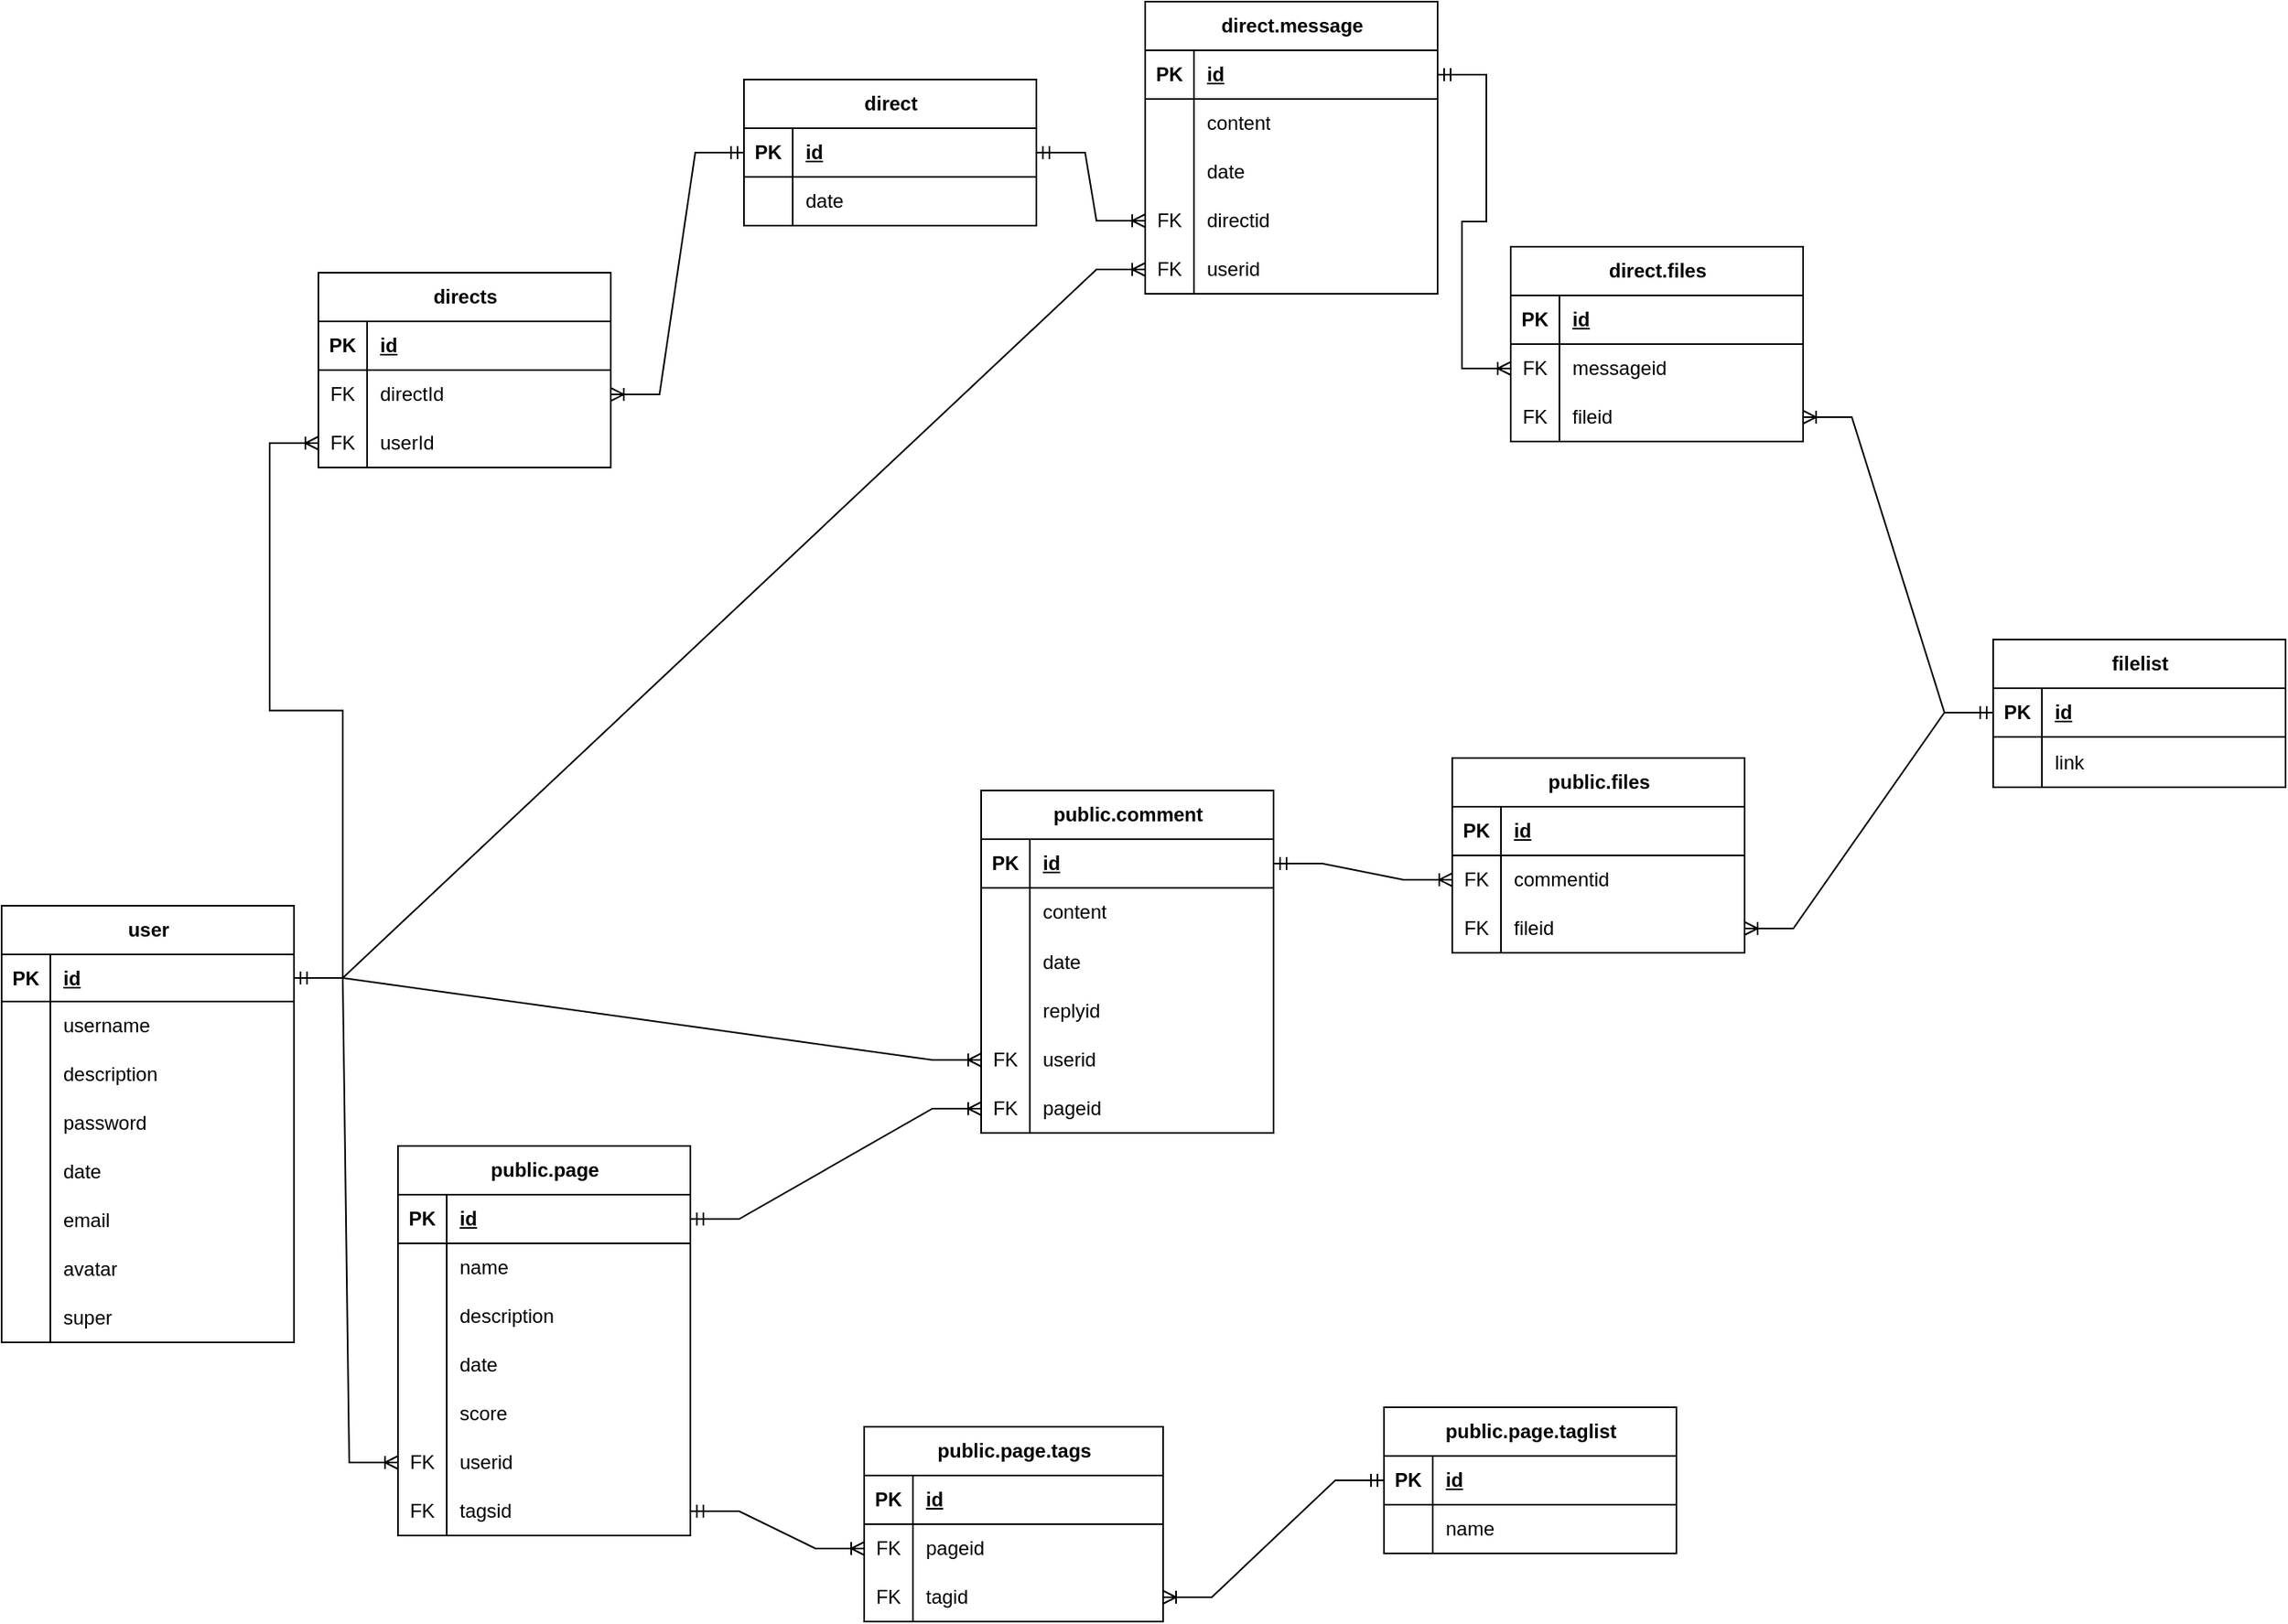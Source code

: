 <mxfile version="21.2.2" type="device">
  <diagram name="Сторінка-1" id="fsrWBs91N0PStNUnYYWR">
    <mxGraphModel dx="1866" dy="2342" grid="0" gridSize="10" guides="1" tooltips="1" connect="1" arrows="1" fold="1" page="0" pageScale="1" pageWidth="827" pageHeight="1169" math="0" shadow="0">
      <root>
        <mxCell id="0" />
        <mxCell id="1" parent="0" />
        <mxCell id="YGUa_QDrzkuIf4Y3er1x-1" value="user" style="shape=table;startSize=30;container=1;collapsible=1;childLayout=tableLayout;fixedRows=1;rowLines=0;fontStyle=1;align=center;resizeLast=1;html=1;" parent="1" vertex="1">
          <mxGeometry x="-15" y="-319" width="180" height="269" as="geometry" />
        </mxCell>
        <mxCell id="YGUa_QDrzkuIf4Y3er1x-2" value="" style="shape=tableRow;horizontal=0;startSize=0;swimlaneHead=0;swimlaneBody=0;fillColor=none;collapsible=0;dropTarget=0;points=[[0,0.5],[1,0.5]];portConstraint=eastwest;top=0;left=0;right=0;bottom=1;" parent="YGUa_QDrzkuIf4Y3er1x-1" vertex="1">
          <mxGeometry y="30" width="180" height="29" as="geometry" />
        </mxCell>
        <mxCell id="YGUa_QDrzkuIf4Y3er1x-3" value="PK" style="shape=partialRectangle;connectable=0;fillColor=none;top=0;left=0;bottom=0;right=0;fontStyle=1;overflow=hidden;whiteSpace=wrap;html=1;" parent="YGUa_QDrzkuIf4Y3er1x-2" vertex="1">
          <mxGeometry width="30" height="29" as="geometry">
            <mxRectangle width="30" height="29" as="alternateBounds" />
          </mxGeometry>
        </mxCell>
        <mxCell id="YGUa_QDrzkuIf4Y3er1x-4" value="id" style="shape=partialRectangle;connectable=0;fillColor=none;top=0;left=0;bottom=0;right=0;align=left;spacingLeft=6;fontStyle=5;overflow=hidden;whiteSpace=wrap;html=1;" parent="YGUa_QDrzkuIf4Y3er1x-2" vertex="1">
          <mxGeometry x="30" width="150" height="29" as="geometry">
            <mxRectangle width="150" height="29" as="alternateBounds" />
          </mxGeometry>
        </mxCell>
        <mxCell id="YGUa_QDrzkuIf4Y3er1x-5" value="" style="shape=tableRow;horizontal=0;startSize=0;swimlaneHead=0;swimlaneBody=0;fillColor=none;collapsible=0;dropTarget=0;points=[[0,0.5],[1,0.5]];portConstraint=eastwest;top=0;left=0;right=0;bottom=0;" parent="YGUa_QDrzkuIf4Y3er1x-1" vertex="1">
          <mxGeometry y="59" width="180" height="30" as="geometry" />
        </mxCell>
        <mxCell id="YGUa_QDrzkuIf4Y3er1x-6" value="" style="shape=partialRectangle;connectable=0;fillColor=none;top=0;left=0;bottom=0;right=0;editable=1;overflow=hidden;whiteSpace=wrap;html=1;" parent="YGUa_QDrzkuIf4Y3er1x-5" vertex="1">
          <mxGeometry width="30" height="30" as="geometry">
            <mxRectangle width="30" height="30" as="alternateBounds" />
          </mxGeometry>
        </mxCell>
        <mxCell id="YGUa_QDrzkuIf4Y3er1x-7" value="username" style="shape=partialRectangle;connectable=0;fillColor=none;top=0;left=0;bottom=0;right=0;align=left;spacingLeft=6;overflow=hidden;whiteSpace=wrap;html=1;" parent="YGUa_QDrzkuIf4Y3er1x-5" vertex="1">
          <mxGeometry x="30" width="150" height="30" as="geometry">
            <mxRectangle width="150" height="30" as="alternateBounds" />
          </mxGeometry>
        </mxCell>
        <mxCell id="YGUa_QDrzkuIf4Y3er1x-8" value="" style="shape=tableRow;horizontal=0;startSize=0;swimlaneHead=0;swimlaneBody=0;fillColor=none;collapsible=0;dropTarget=0;points=[[0,0.5],[1,0.5]];portConstraint=eastwest;top=0;left=0;right=0;bottom=0;" parent="YGUa_QDrzkuIf4Y3er1x-1" vertex="1">
          <mxGeometry y="89" width="180" height="30" as="geometry" />
        </mxCell>
        <mxCell id="YGUa_QDrzkuIf4Y3er1x-9" value="" style="shape=partialRectangle;connectable=0;fillColor=none;top=0;left=0;bottom=0;right=0;editable=1;overflow=hidden;whiteSpace=wrap;html=1;" parent="YGUa_QDrzkuIf4Y3er1x-8" vertex="1">
          <mxGeometry width="30" height="30" as="geometry">
            <mxRectangle width="30" height="30" as="alternateBounds" />
          </mxGeometry>
        </mxCell>
        <mxCell id="YGUa_QDrzkuIf4Y3er1x-10" value="description" style="shape=partialRectangle;connectable=0;fillColor=none;top=0;left=0;bottom=0;right=0;align=left;spacingLeft=6;overflow=hidden;whiteSpace=wrap;html=1;" parent="YGUa_QDrzkuIf4Y3er1x-8" vertex="1">
          <mxGeometry x="30" width="150" height="30" as="geometry">
            <mxRectangle width="150" height="30" as="alternateBounds" />
          </mxGeometry>
        </mxCell>
        <mxCell id="YGUa_QDrzkuIf4Y3er1x-15" value="" style="shape=tableRow;horizontal=0;startSize=0;swimlaneHead=0;swimlaneBody=0;fillColor=none;collapsible=0;dropTarget=0;points=[[0,0.5],[1,0.5]];portConstraint=eastwest;top=0;left=0;right=0;bottom=0;" parent="YGUa_QDrzkuIf4Y3er1x-1" vertex="1">
          <mxGeometry y="119" width="180" height="30" as="geometry" />
        </mxCell>
        <mxCell id="YGUa_QDrzkuIf4Y3er1x-16" value="" style="shape=partialRectangle;connectable=0;fillColor=none;top=0;left=0;bottom=0;right=0;editable=1;overflow=hidden;whiteSpace=wrap;html=1;" parent="YGUa_QDrzkuIf4Y3er1x-15" vertex="1">
          <mxGeometry width="30" height="30" as="geometry">
            <mxRectangle width="30" height="30" as="alternateBounds" />
          </mxGeometry>
        </mxCell>
        <mxCell id="YGUa_QDrzkuIf4Y3er1x-17" value="password" style="shape=partialRectangle;connectable=0;fillColor=none;top=0;left=0;bottom=0;right=0;align=left;spacingLeft=6;overflow=hidden;whiteSpace=wrap;html=1;" parent="YGUa_QDrzkuIf4Y3er1x-15" vertex="1">
          <mxGeometry x="30" width="150" height="30" as="geometry">
            <mxRectangle width="150" height="30" as="alternateBounds" />
          </mxGeometry>
        </mxCell>
        <mxCell id="YGUa_QDrzkuIf4Y3er1x-18" value="" style="shape=tableRow;horizontal=0;startSize=0;swimlaneHead=0;swimlaneBody=0;fillColor=none;collapsible=0;dropTarget=0;points=[[0,0.5],[1,0.5]];portConstraint=eastwest;top=0;left=0;right=0;bottom=0;" parent="YGUa_QDrzkuIf4Y3er1x-1" vertex="1">
          <mxGeometry y="149" width="180" height="30" as="geometry" />
        </mxCell>
        <mxCell id="YGUa_QDrzkuIf4Y3er1x-19" value="" style="shape=partialRectangle;connectable=0;fillColor=none;top=0;left=0;bottom=0;right=0;editable=1;overflow=hidden;whiteSpace=wrap;html=1;" parent="YGUa_QDrzkuIf4Y3er1x-18" vertex="1">
          <mxGeometry width="30" height="30" as="geometry">
            <mxRectangle width="30" height="30" as="alternateBounds" />
          </mxGeometry>
        </mxCell>
        <mxCell id="YGUa_QDrzkuIf4Y3er1x-20" value="date" style="shape=partialRectangle;connectable=0;fillColor=none;top=0;left=0;bottom=0;right=0;align=left;spacingLeft=6;overflow=hidden;whiteSpace=wrap;html=1;" parent="YGUa_QDrzkuIf4Y3er1x-18" vertex="1">
          <mxGeometry x="30" width="150" height="30" as="geometry">
            <mxRectangle width="150" height="30" as="alternateBounds" />
          </mxGeometry>
        </mxCell>
        <mxCell id="YGUa_QDrzkuIf4Y3er1x-11" value="" style="shape=tableRow;horizontal=0;startSize=0;swimlaneHead=0;swimlaneBody=0;fillColor=none;collapsible=0;dropTarget=0;points=[[0,0.5],[1,0.5]];portConstraint=eastwest;top=0;left=0;right=0;bottom=0;" parent="YGUa_QDrzkuIf4Y3er1x-1" vertex="1">
          <mxGeometry y="179" width="180" height="30" as="geometry" />
        </mxCell>
        <mxCell id="YGUa_QDrzkuIf4Y3er1x-12" value="" style="shape=partialRectangle;connectable=0;fillColor=none;top=0;left=0;bottom=0;right=0;editable=1;overflow=hidden;whiteSpace=wrap;html=1;" parent="YGUa_QDrzkuIf4Y3er1x-11" vertex="1">
          <mxGeometry width="30" height="30" as="geometry">
            <mxRectangle width="30" height="30" as="alternateBounds" />
          </mxGeometry>
        </mxCell>
        <mxCell id="YGUa_QDrzkuIf4Y3er1x-13" value="email" style="shape=partialRectangle;connectable=0;fillColor=none;top=0;left=0;bottom=0;right=0;align=left;spacingLeft=6;overflow=hidden;whiteSpace=wrap;html=1;" parent="YGUa_QDrzkuIf4Y3er1x-11" vertex="1">
          <mxGeometry x="30" width="150" height="30" as="geometry">
            <mxRectangle width="150" height="30" as="alternateBounds" />
          </mxGeometry>
        </mxCell>
        <mxCell id="YGUa_QDrzkuIf4Y3er1x-21" value="" style="shape=tableRow;horizontal=0;startSize=0;swimlaneHead=0;swimlaneBody=0;fillColor=none;collapsible=0;dropTarget=0;points=[[0,0.5],[1,0.5]];portConstraint=eastwest;top=0;left=0;right=0;bottom=0;" parent="YGUa_QDrzkuIf4Y3er1x-1" vertex="1">
          <mxGeometry y="209" width="180" height="30" as="geometry" />
        </mxCell>
        <mxCell id="YGUa_QDrzkuIf4Y3er1x-22" value="" style="shape=partialRectangle;connectable=0;fillColor=none;top=0;left=0;bottom=0;right=0;editable=1;overflow=hidden;whiteSpace=wrap;html=1;" parent="YGUa_QDrzkuIf4Y3er1x-21" vertex="1">
          <mxGeometry width="30" height="30" as="geometry">
            <mxRectangle width="30" height="30" as="alternateBounds" />
          </mxGeometry>
        </mxCell>
        <mxCell id="YGUa_QDrzkuIf4Y3er1x-23" value="avatar" style="shape=partialRectangle;connectable=0;fillColor=none;top=0;left=0;bottom=0;right=0;align=left;spacingLeft=6;overflow=hidden;whiteSpace=wrap;html=1;" parent="YGUa_QDrzkuIf4Y3er1x-21" vertex="1">
          <mxGeometry x="30" width="150" height="30" as="geometry">
            <mxRectangle width="150" height="30" as="alternateBounds" />
          </mxGeometry>
        </mxCell>
        <mxCell id="YGUa_QDrzkuIf4Y3er1x-24" value="" style="shape=tableRow;horizontal=0;startSize=0;swimlaneHead=0;swimlaneBody=0;fillColor=none;collapsible=0;dropTarget=0;points=[[0,0.5],[1,0.5]];portConstraint=eastwest;top=0;left=0;right=0;bottom=0;" parent="YGUa_QDrzkuIf4Y3er1x-1" vertex="1">
          <mxGeometry y="239" width="180" height="30" as="geometry" />
        </mxCell>
        <mxCell id="YGUa_QDrzkuIf4Y3er1x-25" value="" style="shape=partialRectangle;connectable=0;fillColor=none;top=0;left=0;bottom=0;right=0;editable=1;overflow=hidden;whiteSpace=wrap;html=1;" parent="YGUa_QDrzkuIf4Y3er1x-24" vertex="1">
          <mxGeometry width="30" height="30" as="geometry">
            <mxRectangle width="30" height="30" as="alternateBounds" />
          </mxGeometry>
        </mxCell>
        <mxCell id="YGUa_QDrzkuIf4Y3er1x-26" value="super" style="shape=partialRectangle;connectable=0;fillColor=none;top=0;left=0;bottom=0;right=0;align=left;spacingLeft=6;overflow=hidden;whiteSpace=wrap;html=1;" parent="YGUa_QDrzkuIf4Y3er1x-24" vertex="1">
          <mxGeometry x="30" width="150" height="30" as="geometry">
            <mxRectangle width="150" height="30" as="alternateBounds" />
          </mxGeometry>
        </mxCell>
        <mxCell id="YGUa_QDrzkuIf4Y3er1x-40" value="public.page" style="shape=table;startSize=30;container=1;collapsible=1;childLayout=tableLayout;fixedRows=1;rowLines=0;fontStyle=1;align=center;resizeLast=1;html=1;" parent="1" vertex="1">
          <mxGeometry x="229" y="-171" width="180" height="240" as="geometry" />
        </mxCell>
        <mxCell id="YGUa_QDrzkuIf4Y3er1x-41" value="" style="shape=tableRow;horizontal=0;startSize=0;swimlaneHead=0;swimlaneBody=0;fillColor=none;collapsible=0;dropTarget=0;points=[[0,0.5],[1,0.5]];portConstraint=eastwest;top=0;left=0;right=0;bottom=1;" parent="YGUa_QDrzkuIf4Y3er1x-40" vertex="1">
          <mxGeometry y="30" width="180" height="30" as="geometry" />
        </mxCell>
        <mxCell id="YGUa_QDrzkuIf4Y3er1x-42" value="PK" style="shape=partialRectangle;connectable=0;fillColor=none;top=0;left=0;bottom=0;right=0;fontStyle=1;overflow=hidden;whiteSpace=wrap;html=1;" parent="YGUa_QDrzkuIf4Y3er1x-41" vertex="1">
          <mxGeometry width="30" height="30" as="geometry">
            <mxRectangle width="30" height="30" as="alternateBounds" />
          </mxGeometry>
        </mxCell>
        <mxCell id="YGUa_QDrzkuIf4Y3er1x-43" value="id" style="shape=partialRectangle;connectable=0;fillColor=none;top=0;left=0;bottom=0;right=0;align=left;spacingLeft=6;fontStyle=5;overflow=hidden;whiteSpace=wrap;html=1;" parent="YGUa_QDrzkuIf4Y3er1x-41" vertex="1">
          <mxGeometry x="30" width="150" height="30" as="geometry">
            <mxRectangle width="150" height="30" as="alternateBounds" />
          </mxGeometry>
        </mxCell>
        <mxCell id="YGUa_QDrzkuIf4Y3er1x-44" value="" style="shape=tableRow;horizontal=0;startSize=0;swimlaneHead=0;swimlaneBody=0;fillColor=none;collapsible=0;dropTarget=0;points=[[0,0.5],[1,0.5]];portConstraint=eastwest;top=0;left=0;right=0;bottom=0;" parent="YGUa_QDrzkuIf4Y3er1x-40" vertex="1">
          <mxGeometry y="60" width="180" height="30" as="geometry" />
        </mxCell>
        <mxCell id="YGUa_QDrzkuIf4Y3er1x-45" value="" style="shape=partialRectangle;connectable=0;fillColor=none;top=0;left=0;bottom=0;right=0;editable=1;overflow=hidden;whiteSpace=wrap;html=1;" parent="YGUa_QDrzkuIf4Y3er1x-44" vertex="1">
          <mxGeometry width="30" height="30" as="geometry">
            <mxRectangle width="30" height="30" as="alternateBounds" />
          </mxGeometry>
        </mxCell>
        <mxCell id="YGUa_QDrzkuIf4Y3er1x-46" value="name" style="shape=partialRectangle;connectable=0;fillColor=none;top=0;left=0;bottom=0;right=0;align=left;spacingLeft=6;overflow=hidden;whiteSpace=wrap;html=1;" parent="YGUa_QDrzkuIf4Y3er1x-44" vertex="1">
          <mxGeometry x="30" width="150" height="30" as="geometry">
            <mxRectangle width="150" height="30" as="alternateBounds" />
          </mxGeometry>
        </mxCell>
        <mxCell id="YGUa_QDrzkuIf4Y3er1x-47" value="" style="shape=tableRow;horizontal=0;startSize=0;swimlaneHead=0;swimlaneBody=0;fillColor=none;collapsible=0;dropTarget=0;points=[[0,0.5],[1,0.5]];portConstraint=eastwest;top=0;left=0;right=0;bottom=0;" parent="YGUa_QDrzkuIf4Y3er1x-40" vertex="1">
          <mxGeometry y="90" width="180" height="30" as="geometry" />
        </mxCell>
        <mxCell id="YGUa_QDrzkuIf4Y3er1x-48" value="" style="shape=partialRectangle;connectable=0;fillColor=none;top=0;left=0;bottom=0;right=0;editable=1;overflow=hidden;whiteSpace=wrap;html=1;" parent="YGUa_QDrzkuIf4Y3er1x-47" vertex="1">
          <mxGeometry width="30" height="30" as="geometry">
            <mxRectangle width="30" height="30" as="alternateBounds" />
          </mxGeometry>
        </mxCell>
        <mxCell id="YGUa_QDrzkuIf4Y3er1x-49" value="description" style="shape=partialRectangle;connectable=0;fillColor=none;top=0;left=0;bottom=0;right=0;align=left;spacingLeft=6;overflow=hidden;whiteSpace=wrap;html=1;" parent="YGUa_QDrzkuIf4Y3er1x-47" vertex="1">
          <mxGeometry x="30" width="150" height="30" as="geometry">
            <mxRectangle width="150" height="30" as="alternateBounds" />
          </mxGeometry>
        </mxCell>
        <mxCell id="YGUa_QDrzkuIf4Y3er1x-50" value="" style="shape=tableRow;horizontal=0;startSize=0;swimlaneHead=0;swimlaneBody=0;fillColor=none;collapsible=0;dropTarget=0;points=[[0,0.5],[1,0.5]];portConstraint=eastwest;top=0;left=0;right=0;bottom=0;" parent="YGUa_QDrzkuIf4Y3er1x-40" vertex="1">
          <mxGeometry y="120" width="180" height="30" as="geometry" />
        </mxCell>
        <mxCell id="YGUa_QDrzkuIf4Y3er1x-51" value="" style="shape=partialRectangle;connectable=0;fillColor=none;top=0;left=0;bottom=0;right=0;editable=1;overflow=hidden;whiteSpace=wrap;html=1;" parent="YGUa_QDrzkuIf4Y3er1x-50" vertex="1">
          <mxGeometry width="30" height="30" as="geometry">
            <mxRectangle width="30" height="30" as="alternateBounds" />
          </mxGeometry>
        </mxCell>
        <mxCell id="YGUa_QDrzkuIf4Y3er1x-52" value="date" style="shape=partialRectangle;connectable=0;fillColor=none;top=0;left=0;bottom=0;right=0;align=left;spacingLeft=6;overflow=hidden;whiteSpace=wrap;html=1;" parent="YGUa_QDrzkuIf4Y3er1x-50" vertex="1">
          <mxGeometry x="30" width="150" height="30" as="geometry">
            <mxRectangle width="150" height="30" as="alternateBounds" />
          </mxGeometry>
        </mxCell>
        <mxCell id="YGUa_QDrzkuIf4Y3er1x-75" value="" style="shape=tableRow;horizontal=0;startSize=0;swimlaneHead=0;swimlaneBody=0;fillColor=none;collapsible=0;dropTarget=0;points=[[0,0.5],[1,0.5]];portConstraint=eastwest;top=0;left=0;right=0;bottom=0;" parent="YGUa_QDrzkuIf4Y3er1x-40" vertex="1">
          <mxGeometry y="150" width="180" height="30" as="geometry" />
        </mxCell>
        <mxCell id="YGUa_QDrzkuIf4Y3er1x-76" value="" style="shape=partialRectangle;connectable=0;fillColor=none;top=0;left=0;bottom=0;right=0;editable=1;overflow=hidden;whiteSpace=wrap;html=1;" parent="YGUa_QDrzkuIf4Y3er1x-75" vertex="1">
          <mxGeometry width="30" height="30" as="geometry">
            <mxRectangle width="30" height="30" as="alternateBounds" />
          </mxGeometry>
        </mxCell>
        <mxCell id="YGUa_QDrzkuIf4Y3er1x-77" value="score" style="shape=partialRectangle;connectable=0;fillColor=none;top=0;left=0;bottom=0;right=0;align=left;spacingLeft=6;overflow=hidden;whiteSpace=wrap;html=1;" parent="YGUa_QDrzkuIf4Y3er1x-75" vertex="1">
          <mxGeometry x="30" width="150" height="30" as="geometry">
            <mxRectangle width="150" height="30" as="alternateBounds" />
          </mxGeometry>
        </mxCell>
        <mxCell id="YGUa_QDrzkuIf4Y3er1x-53" value="" style="shape=tableRow;horizontal=0;startSize=0;swimlaneHead=0;swimlaneBody=0;fillColor=none;collapsible=0;dropTarget=0;points=[[0,0.5],[1,0.5]];portConstraint=eastwest;top=0;left=0;right=0;bottom=0;" parent="YGUa_QDrzkuIf4Y3er1x-40" vertex="1">
          <mxGeometry y="180" width="180" height="30" as="geometry" />
        </mxCell>
        <mxCell id="YGUa_QDrzkuIf4Y3er1x-54" value="FK" style="shape=partialRectangle;connectable=0;fillColor=none;top=0;left=0;bottom=0;right=0;editable=1;overflow=hidden;whiteSpace=wrap;html=1;" parent="YGUa_QDrzkuIf4Y3er1x-53" vertex="1">
          <mxGeometry width="30" height="30" as="geometry">
            <mxRectangle width="30" height="30" as="alternateBounds" />
          </mxGeometry>
        </mxCell>
        <mxCell id="YGUa_QDrzkuIf4Y3er1x-55" value="userid" style="shape=partialRectangle;connectable=0;fillColor=none;top=0;left=0;bottom=0;right=0;align=left;spacingLeft=6;overflow=hidden;whiteSpace=wrap;html=1;" parent="YGUa_QDrzkuIf4Y3er1x-53" vertex="1">
          <mxGeometry x="30" width="150" height="30" as="geometry">
            <mxRectangle width="150" height="30" as="alternateBounds" />
          </mxGeometry>
        </mxCell>
        <mxCell id="YGUa_QDrzkuIf4Y3er1x-56" value="" style="shape=tableRow;horizontal=0;startSize=0;swimlaneHead=0;swimlaneBody=0;fillColor=none;collapsible=0;dropTarget=0;points=[[0,0.5],[1,0.5]];portConstraint=eastwest;top=0;left=0;right=0;bottom=0;" parent="YGUa_QDrzkuIf4Y3er1x-40" vertex="1">
          <mxGeometry y="210" width="180" height="30" as="geometry" />
        </mxCell>
        <mxCell id="YGUa_QDrzkuIf4Y3er1x-57" value="FK" style="shape=partialRectangle;connectable=0;fillColor=none;top=0;left=0;bottom=0;right=0;editable=1;overflow=hidden;whiteSpace=wrap;html=1;" parent="YGUa_QDrzkuIf4Y3er1x-56" vertex="1">
          <mxGeometry width="30" height="30" as="geometry">
            <mxRectangle width="30" height="30" as="alternateBounds" />
          </mxGeometry>
        </mxCell>
        <mxCell id="YGUa_QDrzkuIf4Y3er1x-58" value="tagsid" style="shape=partialRectangle;connectable=0;fillColor=none;top=0;left=0;bottom=0;right=0;align=left;spacingLeft=6;overflow=hidden;whiteSpace=wrap;html=1;" parent="YGUa_QDrzkuIf4Y3er1x-56" vertex="1">
          <mxGeometry x="30" width="150" height="30" as="geometry">
            <mxRectangle width="150" height="30" as="alternateBounds" />
          </mxGeometry>
        </mxCell>
        <mxCell id="YGUa_QDrzkuIf4Y3er1x-62" value="public.comment" style="shape=table;startSize=30;container=1;collapsible=1;childLayout=tableLayout;fixedRows=1;rowLines=0;fontStyle=1;align=center;resizeLast=1;html=1;" parent="1" vertex="1">
          <mxGeometry x="588" y="-390" width="180" height="211" as="geometry" />
        </mxCell>
        <mxCell id="YGUa_QDrzkuIf4Y3er1x-63" value="" style="shape=tableRow;horizontal=0;startSize=0;swimlaneHead=0;swimlaneBody=0;fillColor=none;collapsible=0;dropTarget=0;points=[[0,0.5],[1,0.5]];portConstraint=eastwest;top=0;left=0;right=0;bottom=1;" parent="YGUa_QDrzkuIf4Y3er1x-62" vertex="1">
          <mxGeometry y="30" width="180" height="30" as="geometry" />
        </mxCell>
        <mxCell id="YGUa_QDrzkuIf4Y3er1x-64" value="PK" style="shape=partialRectangle;connectable=0;fillColor=none;top=0;left=0;bottom=0;right=0;fontStyle=1;overflow=hidden;whiteSpace=wrap;html=1;" parent="YGUa_QDrzkuIf4Y3er1x-63" vertex="1">
          <mxGeometry width="30" height="30" as="geometry">
            <mxRectangle width="30" height="30" as="alternateBounds" />
          </mxGeometry>
        </mxCell>
        <mxCell id="YGUa_QDrzkuIf4Y3er1x-65" value="id" style="shape=partialRectangle;connectable=0;fillColor=none;top=0;left=0;bottom=0;right=0;align=left;spacingLeft=6;fontStyle=5;overflow=hidden;whiteSpace=wrap;html=1;" parent="YGUa_QDrzkuIf4Y3er1x-63" vertex="1">
          <mxGeometry x="30" width="150" height="30" as="geometry">
            <mxRectangle width="150" height="30" as="alternateBounds" />
          </mxGeometry>
        </mxCell>
        <mxCell id="YGUa_QDrzkuIf4Y3er1x-66" value="" style="shape=tableRow;horizontal=0;startSize=0;swimlaneHead=0;swimlaneBody=0;fillColor=none;collapsible=0;dropTarget=0;points=[[0,0.5],[1,0.5]];portConstraint=eastwest;top=0;left=0;right=0;bottom=0;" parent="YGUa_QDrzkuIf4Y3er1x-62" vertex="1">
          <mxGeometry y="60" width="180" height="30" as="geometry" />
        </mxCell>
        <mxCell id="YGUa_QDrzkuIf4Y3er1x-67" value="" style="shape=partialRectangle;connectable=0;fillColor=none;top=0;left=0;bottom=0;right=0;editable=1;overflow=hidden;whiteSpace=wrap;html=1;" parent="YGUa_QDrzkuIf4Y3er1x-66" vertex="1">
          <mxGeometry width="30" height="30" as="geometry">
            <mxRectangle width="30" height="30" as="alternateBounds" />
          </mxGeometry>
        </mxCell>
        <mxCell id="YGUa_QDrzkuIf4Y3er1x-68" value="content" style="shape=partialRectangle;connectable=0;fillColor=none;top=0;left=0;bottom=0;right=0;align=left;spacingLeft=6;overflow=hidden;whiteSpace=wrap;html=1;" parent="YGUa_QDrzkuIf4Y3er1x-66" vertex="1">
          <mxGeometry x="30" width="150" height="30" as="geometry">
            <mxRectangle width="150" height="30" as="alternateBounds" />
          </mxGeometry>
        </mxCell>
        <mxCell id="YGUa_QDrzkuIf4Y3er1x-69" value="" style="shape=tableRow;horizontal=0;startSize=0;swimlaneHead=0;swimlaneBody=0;fillColor=none;collapsible=0;dropTarget=0;points=[[0,0.5],[1,0.5]];portConstraint=eastwest;top=0;left=0;right=0;bottom=0;" parent="YGUa_QDrzkuIf4Y3er1x-62" vertex="1">
          <mxGeometry y="90" width="180" height="31" as="geometry" />
        </mxCell>
        <mxCell id="YGUa_QDrzkuIf4Y3er1x-70" value="" style="shape=partialRectangle;connectable=0;fillColor=none;top=0;left=0;bottom=0;right=0;editable=1;overflow=hidden;whiteSpace=wrap;html=1;" parent="YGUa_QDrzkuIf4Y3er1x-69" vertex="1">
          <mxGeometry width="30" height="31" as="geometry">
            <mxRectangle width="30" height="31" as="alternateBounds" />
          </mxGeometry>
        </mxCell>
        <mxCell id="YGUa_QDrzkuIf4Y3er1x-71" value="date" style="shape=partialRectangle;connectable=0;fillColor=none;top=0;left=0;bottom=0;right=0;align=left;spacingLeft=6;overflow=hidden;whiteSpace=wrap;html=1;" parent="YGUa_QDrzkuIf4Y3er1x-69" vertex="1">
          <mxGeometry x="30" width="150" height="31" as="geometry">
            <mxRectangle width="150" height="31" as="alternateBounds" />
          </mxGeometry>
        </mxCell>
        <mxCell id="YGUa_QDrzkuIf4Y3er1x-72" value="" style="shape=tableRow;horizontal=0;startSize=0;swimlaneHead=0;swimlaneBody=0;fillColor=none;collapsible=0;dropTarget=0;points=[[0,0.5],[1,0.5]];portConstraint=eastwest;top=0;left=0;right=0;bottom=0;" parent="YGUa_QDrzkuIf4Y3er1x-62" vertex="1">
          <mxGeometry y="121" width="180" height="30" as="geometry" />
        </mxCell>
        <mxCell id="YGUa_QDrzkuIf4Y3er1x-73" value="" style="shape=partialRectangle;connectable=0;fillColor=none;top=0;left=0;bottom=0;right=0;editable=1;overflow=hidden;whiteSpace=wrap;html=1;" parent="YGUa_QDrzkuIf4Y3er1x-72" vertex="1">
          <mxGeometry width="30" height="30" as="geometry">
            <mxRectangle width="30" height="30" as="alternateBounds" />
          </mxGeometry>
        </mxCell>
        <mxCell id="YGUa_QDrzkuIf4Y3er1x-74" value="replyid" style="shape=partialRectangle;connectable=0;fillColor=none;top=0;left=0;bottom=0;right=0;align=left;spacingLeft=6;overflow=hidden;whiteSpace=wrap;html=1;" parent="YGUa_QDrzkuIf4Y3er1x-72" vertex="1">
          <mxGeometry x="30" width="150" height="30" as="geometry">
            <mxRectangle width="150" height="30" as="alternateBounds" />
          </mxGeometry>
        </mxCell>
        <mxCell id="YGUa_QDrzkuIf4Y3er1x-78" value="" style="shape=tableRow;horizontal=0;startSize=0;swimlaneHead=0;swimlaneBody=0;fillColor=none;collapsible=0;dropTarget=0;points=[[0,0.5],[1,0.5]];portConstraint=eastwest;top=0;left=0;right=0;bottom=0;" parent="YGUa_QDrzkuIf4Y3er1x-62" vertex="1">
          <mxGeometry y="151" width="180" height="30" as="geometry" />
        </mxCell>
        <mxCell id="YGUa_QDrzkuIf4Y3er1x-79" value="FK" style="shape=partialRectangle;connectable=0;fillColor=none;top=0;left=0;bottom=0;right=0;editable=1;overflow=hidden;whiteSpace=wrap;html=1;" parent="YGUa_QDrzkuIf4Y3er1x-78" vertex="1">
          <mxGeometry width="30" height="30" as="geometry">
            <mxRectangle width="30" height="30" as="alternateBounds" />
          </mxGeometry>
        </mxCell>
        <mxCell id="YGUa_QDrzkuIf4Y3er1x-80" value="userid" style="shape=partialRectangle;connectable=0;fillColor=none;top=0;left=0;bottom=0;right=0;align=left;spacingLeft=6;overflow=hidden;whiteSpace=wrap;html=1;" parent="YGUa_QDrzkuIf4Y3er1x-78" vertex="1">
          <mxGeometry x="30" width="150" height="30" as="geometry">
            <mxRectangle width="150" height="30" as="alternateBounds" />
          </mxGeometry>
        </mxCell>
        <mxCell id="YGUa_QDrzkuIf4Y3er1x-81" value="" style="shape=tableRow;horizontal=0;startSize=0;swimlaneHead=0;swimlaneBody=0;fillColor=none;collapsible=0;dropTarget=0;points=[[0,0.5],[1,0.5]];portConstraint=eastwest;top=0;left=0;right=0;bottom=0;" parent="YGUa_QDrzkuIf4Y3er1x-62" vertex="1">
          <mxGeometry y="181" width="180" height="30" as="geometry" />
        </mxCell>
        <mxCell id="YGUa_QDrzkuIf4Y3er1x-82" value="FK" style="shape=partialRectangle;connectable=0;fillColor=none;top=0;left=0;bottom=0;right=0;editable=1;overflow=hidden;whiteSpace=wrap;html=1;" parent="YGUa_QDrzkuIf4Y3er1x-81" vertex="1">
          <mxGeometry width="30" height="30" as="geometry">
            <mxRectangle width="30" height="30" as="alternateBounds" />
          </mxGeometry>
        </mxCell>
        <mxCell id="YGUa_QDrzkuIf4Y3er1x-83" value="pageid" style="shape=partialRectangle;connectable=0;fillColor=none;top=0;left=0;bottom=0;right=0;align=left;spacingLeft=6;overflow=hidden;whiteSpace=wrap;html=1;" parent="YGUa_QDrzkuIf4Y3er1x-81" vertex="1">
          <mxGeometry x="30" width="150" height="30" as="geometry">
            <mxRectangle width="150" height="30" as="alternateBounds" />
          </mxGeometry>
        </mxCell>
        <mxCell id="YGUa_QDrzkuIf4Y3er1x-84" value="direct" style="shape=table;startSize=30;container=1;collapsible=1;childLayout=tableLayout;fixedRows=1;rowLines=0;fontStyle=1;align=center;resizeLast=1;html=1;" parent="1" vertex="1">
          <mxGeometry x="442" y="-828" width="180" height="90" as="geometry" />
        </mxCell>
        <mxCell id="YGUa_QDrzkuIf4Y3er1x-85" value="" style="shape=tableRow;horizontal=0;startSize=0;swimlaneHead=0;swimlaneBody=0;fillColor=none;collapsible=0;dropTarget=0;points=[[0,0.5],[1,0.5]];portConstraint=eastwest;top=0;left=0;right=0;bottom=1;" parent="YGUa_QDrzkuIf4Y3er1x-84" vertex="1">
          <mxGeometry y="30" width="180" height="30" as="geometry" />
        </mxCell>
        <mxCell id="YGUa_QDrzkuIf4Y3er1x-86" value="PK" style="shape=partialRectangle;connectable=0;fillColor=none;top=0;left=0;bottom=0;right=0;fontStyle=1;overflow=hidden;whiteSpace=wrap;html=1;" parent="YGUa_QDrzkuIf4Y3er1x-85" vertex="1">
          <mxGeometry width="30" height="30" as="geometry">
            <mxRectangle width="30" height="30" as="alternateBounds" />
          </mxGeometry>
        </mxCell>
        <mxCell id="YGUa_QDrzkuIf4Y3er1x-87" value="id" style="shape=partialRectangle;connectable=0;fillColor=none;top=0;left=0;bottom=0;right=0;align=left;spacingLeft=6;fontStyle=5;overflow=hidden;whiteSpace=wrap;html=1;" parent="YGUa_QDrzkuIf4Y3er1x-85" vertex="1">
          <mxGeometry x="30" width="150" height="30" as="geometry">
            <mxRectangle width="150" height="30" as="alternateBounds" />
          </mxGeometry>
        </mxCell>
        <mxCell id="YGUa_QDrzkuIf4Y3er1x-88" value="" style="shape=tableRow;horizontal=0;startSize=0;swimlaneHead=0;swimlaneBody=0;fillColor=none;collapsible=0;dropTarget=0;points=[[0,0.5],[1,0.5]];portConstraint=eastwest;top=0;left=0;right=0;bottom=0;" parent="YGUa_QDrzkuIf4Y3er1x-84" vertex="1">
          <mxGeometry y="60" width="180" height="30" as="geometry" />
        </mxCell>
        <mxCell id="YGUa_QDrzkuIf4Y3er1x-89" value="" style="shape=partialRectangle;connectable=0;fillColor=none;top=0;left=0;bottom=0;right=0;editable=1;overflow=hidden;whiteSpace=wrap;html=1;" parent="YGUa_QDrzkuIf4Y3er1x-88" vertex="1">
          <mxGeometry width="30" height="30" as="geometry">
            <mxRectangle width="30" height="30" as="alternateBounds" />
          </mxGeometry>
        </mxCell>
        <mxCell id="YGUa_QDrzkuIf4Y3er1x-90" value="date" style="shape=partialRectangle;connectable=0;fillColor=none;top=0;left=0;bottom=0;right=0;align=left;spacingLeft=6;overflow=hidden;whiteSpace=wrap;html=1;" parent="YGUa_QDrzkuIf4Y3er1x-88" vertex="1">
          <mxGeometry x="30" width="150" height="30" as="geometry">
            <mxRectangle width="150" height="30" as="alternateBounds" />
          </mxGeometry>
        </mxCell>
        <mxCell id="YGUa_QDrzkuIf4Y3er1x-97" value="direct.message" style="shape=table;startSize=30;container=1;collapsible=1;childLayout=tableLayout;fixedRows=1;rowLines=0;fontStyle=1;align=center;resizeLast=1;html=1;" parent="1" vertex="1">
          <mxGeometry x="689" y="-876" width="180" height="180" as="geometry" />
        </mxCell>
        <mxCell id="YGUa_QDrzkuIf4Y3er1x-98" value="" style="shape=tableRow;horizontal=0;startSize=0;swimlaneHead=0;swimlaneBody=0;fillColor=none;collapsible=0;dropTarget=0;points=[[0,0.5],[1,0.5]];portConstraint=eastwest;top=0;left=0;right=0;bottom=1;" parent="YGUa_QDrzkuIf4Y3er1x-97" vertex="1">
          <mxGeometry y="30" width="180" height="30" as="geometry" />
        </mxCell>
        <mxCell id="YGUa_QDrzkuIf4Y3er1x-99" value="PK" style="shape=partialRectangle;connectable=0;fillColor=none;top=0;left=0;bottom=0;right=0;fontStyle=1;overflow=hidden;whiteSpace=wrap;html=1;" parent="YGUa_QDrzkuIf4Y3er1x-98" vertex="1">
          <mxGeometry width="30" height="30" as="geometry">
            <mxRectangle width="30" height="30" as="alternateBounds" />
          </mxGeometry>
        </mxCell>
        <mxCell id="YGUa_QDrzkuIf4Y3er1x-100" value="id" style="shape=partialRectangle;connectable=0;fillColor=none;top=0;left=0;bottom=0;right=0;align=left;spacingLeft=6;fontStyle=5;overflow=hidden;whiteSpace=wrap;html=1;" parent="YGUa_QDrzkuIf4Y3er1x-98" vertex="1">
          <mxGeometry x="30" width="150" height="30" as="geometry">
            <mxRectangle width="150" height="30" as="alternateBounds" />
          </mxGeometry>
        </mxCell>
        <mxCell id="YGUa_QDrzkuIf4Y3er1x-101" value="" style="shape=tableRow;horizontal=0;startSize=0;swimlaneHead=0;swimlaneBody=0;fillColor=none;collapsible=0;dropTarget=0;points=[[0,0.5],[1,0.5]];portConstraint=eastwest;top=0;left=0;right=0;bottom=0;" parent="YGUa_QDrzkuIf4Y3er1x-97" vertex="1">
          <mxGeometry y="60" width="180" height="30" as="geometry" />
        </mxCell>
        <mxCell id="YGUa_QDrzkuIf4Y3er1x-102" value="" style="shape=partialRectangle;connectable=0;fillColor=none;top=0;left=0;bottom=0;right=0;editable=1;overflow=hidden;whiteSpace=wrap;html=1;" parent="YGUa_QDrzkuIf4Y3er1x-101" vertex="1">
          <mxGeometry width="30" height="30" as="geometry">
            <mxRectangle width="30" height="30" as="alternateBounds" />
          </mxGeometry>
        </mxCell>
        <mxCell id="YGUa_QDrzkuIf4Y3er1x-103" value="content" style="shape=partialRectangle;connectable=0;fillColor=none;top=0;left=0;bottom=0;right=0;align=left;spacingLeft=6;overflow=hidden;whiteSpace=wrap;html=1;" parent="YGUa_QDrzkuIf4Y3er1x-101" vertex="1">
          <mxGeometry x="30" width="150" height="30" as="geometry">
            <mxRectangle width="150" height="30" as="alternateBounds" />
          </mxGeometry>
        </mxCell>
        <mxCell id="YGUa_QDrzkuIf4Y3er1x-104" value="" style="shape=tableRow;horizontal=0;startSize=0;swimlaneHead=0;swimlaneBody=0;fillColor=none;collapsible=0;dropTarget=0;points=[[0,0.5],[1,0.5]];portConstraint=eastwest;top=0;left=0;right=0;bottom=0;" parent="YGUa_QDrzkuIf4Y3er1x-97" vertex="1">
          <mxGeometry y="90" width="180" height="30" as="geometry" />
        </mxCell>
        <mxCell id="YGUa_QDrzkuIf4Y3er1x-105" value="" style="shape=partialRectangle;connectable=0;fillColor=none;top=0;left=0;bottom=0;right=0;editable=1;overflow=hidden;whiteSpace=wrap;html=1;" parent="YGUa_QDrzkuIf4Y3er1x-104" vertex="1">
          <mxGeometry width="30" height="30" as="geometry">
            <mxRectangle width="30" height="30" as="alternateBounds" />
          </mxGeometry>
        </mxCell>
        <mxCell id="YGUa_QDrzkuIf4Y3er1x-106" value="date" style="shape=partialRectangle;connectable=0;fillColor=none;top=0;left=0;bottom=0;right=0;align=left;spacingLeft=6;overflow=hidden;whiteSpace=wrap;html=1;" parent="YGUa_QDrzkuIf4Y3er1x-104" vertex="1">
          <mxGeometry x="30" width="150" height="30" as="geometry">
            <mxRectangle width="150" height="30" as="alternateBounds" />
          </mxGeometry>
        </mxCell>
        <mxCell id="YGUa_QDrzkuIf4Y3er1x-107" value="" style="shape=tableRow;horizontal=0;startSize=0;swimlaneHead=0;swimlaneBody=0;fillColor=none;collapsible=0;dropTarget=0;points=[[0,0.5],[1,0.5]];portConstraint=eastwest;top=0;left=0;right=0;bottom=0;" parent="YGUa_QDrzkuIf4Y3er1x-97" vertex="1">
          <mxGeometry y="120" width="180" height="30" as="geometry" />
        </mxCell>
        <mxCell id="YGUa_QDrzkuIf4Y3er1x-108" value="FK" style="shape=partialRectangle;connectable=0;fillColor=none;top=0;left=0;bottom=0;right=0;editable=1;overflow=hidden;whiteSpace=wrap;html=1;" parent="YGUa_QDrzkuIf4Y3er1x-107" vertex="1">
          <mxGeometry width="30" height="30" as="geometry">
            <mxRectangle width="30" height="30" as="alternateBounds" />
          </mxGeometry>
        </mxCell>
        <mxCell id="YGUa_QDrzkuIf4Y3er1x-109" value="directid" style="shape=partialRectangle;connectable=0;fillColor=none;top=0;left=0;bottom=0;right=0;align=left;spacingLeft=6;overflow=hidden;whiteSpace=wrap;html=1;" parent="YGUa_QDrzkuIf4Y3er1x-107" vertex="1">
          <mxGeometry x="30" width="150" height="30" as="geometry">
            <mxRectangle width="150" height="30" as="alternateBounds" />
          </mxGeometry>
        </mxCell>
        <mxCell id="YGUa_QDrzkuIf4Y3er1x-110" value="" style="shape=tableRow;horizontal=0;startSize=0;swimlaneHead=0;swimlaneBody=0;fillColor=none;collapsible=0;dropTarget=0;points=[[0,0.5],[1,0.5]];portConstraint=eastwest;top=0;left=0;right=0;bottom=0;" parent="YGUa_QDrzkuIf4Y3er1x-97" vertex="1">
          <mxGeometry y="150" width="180" height="30" as="geometry" />
        </mxCell>
        <mxCell id="YGUa_QDrzkuIf4Y3er1x-111" value="FK" style="shape=partialRectangle;connectable=0;fillColor=none;top=0;left=0;bottom=0;right=0;editable=1;overflow=hidden;whiteSpace=wrap;html=1;" parent="YGUa_QDrzkuIf4Y3er1x-110" vertex="1">
          <mxGeometry width="30" height="30" as="geometry">
            <mxRectangle width="30" height="30" as="alternateBounds" />
          </mxGeometry>
        </mxCell>
        <mxCell id="YGUa_QDrzkuIf4Y3er1x-112" value="userid" style="shape=partialRectangle;connectable=0;fillColor=none;top=0;left=0;bottom=0;right=0;align=left;spacingLeft=6;overflow=hidden;whiteSpace=wrap;html=1;" parent="YGUa_QDrzkuIf4Y3er1x-110" vertex="1">
          <mxGeometry x="30" width="150" height="30" as="geometry">
            <mxRectangle width="150" height="30" as="alternateBounds" />
          </mxGeometry>
        </mxCell>
        <mxCell id="YGUa_QDrzkuIf4Y3er1x-113" value="filelist" style="shape=table;startSize=30;container=1;collapsible=1;childLayout=tableLayout;fixedRows=1;rowLines=0;fontStyle=1;align=center;resizeLast=1;html=1;" parent="1" vertex="1">
          <mxGeometry x="1211" y="-483" width="180" height="91" as="geometry" />
        </mxCell>
        <mxCell id="YGUa_QDrzkuIf4Y3er1x-114" value="" style="shape=tableRow;horizontal=0;startSize=0;swimlaneHead=0;swimlaneBody=0;fillColor=none;collapsible=0;dropTarget=0;points=[[0,0.5],[1,0.5]];portConstraint=eastwest;top=0;left=0;right=0;bottom=1;" parent="YGUa_QDrzkuIf4Y3er1x-113" vertex="1">
          <mxGeometry y="30" width="180" height="30" as="geometry" />
        </mxCell>
        <mxCell id="YGUa_QDrzkuIf4Y3er1x-115" value="PK" style="shape=partialRectangle;connectable=0;fillColor=none;top=0;left=0;bottom=0;right=0;fontStyle=1;overflow=hidden;whiteSpace=wrap;html=1;" parent="YGUa_QDrzkuIf4Y3er1x-114" vertex="1">
          <mxGeometry width="30" height="30" as="geometry">
            <mxRectangle width="30" height="30" as="alternateBounds" />
          </mxGeometry>
        </mxCell>
        <mxCell id="YGUa_QDrzkuIf4Y3er1x-116" value="id" style="shape=partialRectangle;connectable=0;fillColor=none;top=0;left=0;bottom=0;right=0;align=left;spacingLeft=6;fontStyle=5;overflow=hidden;whiteSpace=wrap;html=1;" parent="YGUa_QDrzkuIf4Y3er1x-114" vertex="1">
          <mxGeometry x="30" width="150" height="30" as="geometry">
            <mxRectangle width="150" height="30" as="alternateBounds" />
          </mxGeometry>
        </mxCell>
        <mxCell id="YGUa_QDrzkuIf4Y3er1x-117" value="" style="shape=tableRow;horizontal=0;startSize=0;swimlaneHead=0;swimlaneBody=0;fillColor=none;collapsible=0;dropTarget=0;points=[[0,0.5],[1,0.5]];portConstraint=eastwest;top=0;left=0;right=0;bottom=0;" parent="YGUa_QDrzkuIf4Y3er1x-113" vertex="1">
          <mxGeometry y="60" width="180" height="31" as="geometry" />
        </mxCell>
        <mxCell id="YGUa_QDrzkuIf4Y3er1x-118" value="" style="shape=partialRectangle;connectable=0;fillColor=none;top=0;left=0;bottom=0;right=0;editable=1;overflow=hidden;whiteSpace=wrap;html=1;" parent="YGUa_QDrzkuIf4Y3er1x-117" vertex="1">
          <mxGeometry width="30" height="31" as="geometry">
            <mxRectangle width="30" height="31" as="alternateBounds" />
          </mxGeometry>
        </mxCell>
        <mxCell id="YGUa_QDrzkuIf4Y3er1x-119" value="link" style="shape=partialRectangle;connectable=0;fillColor=none;top=0;left=0;bottom=0;right=0;align=left;spacingLeft=6;overflow=hidden;whiteSpace=wrap;html=1;" parent="YGUa_QDrzkuIf4Y3er1x-117" vertex="1">
          <mxGeometry x="30" width="150" height="31" as="geometry">
            <mxRectangle width="150" height="31" as="alternateBounds" />
          </mxGeometry>
        </mxCell>
        <mxCell id="YGUa_QDrzkuIf4Y3er1x-127" value="public.page.taglist" style="shape=table;startSize=30;container=1;collapsible=1;childLayout=tableLayout;fixedRows=1;rowLines=0;fontStyle=1;align=center;resizeLast=1;html=1;" parent="1" vertex="1">
          <mxGeometry x="836" y="-10" width="180" height="90" as="geometry">
            <mxRectangle x="648" y="96" width="140" height="30" as="alternateBounds" />
          </mxGeometry>
        </mxCell>
        <mxCell id="YGUa_QDrzkuIf4Y3er1x-128" value="" style="shape=tableRow;horizontal=0;startSize=0;swimlaneHead=0;swimlaneBody=0;fillColor=none;collapsible=0;dropTarget=0;points=[[0,0.5],[1,0.5]];portConstraint=eastwest;top=0;left=0;right=0;bottom=1;" parent="YGUa_QDrzkuIf4Y3er1x-127" vertex="1">
          <mxGeometry y="30" width="180" height="30" as="geometry" />
        </mxCell>
        <mxCell id="YGUa_QDrzkuIf4Y3er1x-129" value="PK" style="shape=partialRectangle;connectable=0;fillColor=none;top=0;left=0;bottom=0;right=0;fontStyle=1;overflow=hidden;whiteSpace=wrap;html=1;" parent="YGUa_QDrzkuIf4Y3er1x-128" vertex="1">
          <mxGeometry width="30" height="30" as="geometry">
            <mxRectangle width="30" height="30" as="alternateBounds" />
          </mxGeometry>
        </mxCell>
        <mxCell id="YGUa_QDrzkuIf4Y3er1x-130" value="id" style="shape=partialRectangle;connectable=0;fillColor=none;top=0;left=0;bottom=0;right=0;align=left;spacingLeft=6;fontStyle=5;overflow=hidden;whiteSpace=wrap;html=1;" parent="YGUa_QDrzkuIf4Y3er1x-128" vertex="1">
          <mxGeometry x="30" width="150" height="30" as="geometry">
            <mxRectangle width="150" height="30" as="alternateBounds" />
          </mxGeometry>
        </mxCell>
        <mxCell id="YGUa_QDrzkuIf4Y3er1x-131" value="" style="shape=tableRow;horizontal=0;startSize=0;swimlaneHead=0;swimlaneBody=0;fillColor=none;collapsible=0;dropTarget=0;points=[[0,0.5],[1,0.5]];portConstraint=eastwest;top=0;left=0;right=0;bottom=0;" parent="YGUa_QDrzkuIf4Y3er1x-127" vertex="1">
          <mxGeometry y="60" width="180" height="30" as="geometry" />
        </mxCell>
        <mxCell id="YGUa_QDrzkuIf4Y3er1x-132" value="" style="shape=partialRectangle;connectable=0;fillColor=none;top=0;left=0;bottom=0;right=0;editable=1;overflow=hidden;whiteSpace=wrap;html=1;" parent="YGUa_QDrzkuIf4Y3er1x-131" vertex="1">
          <mxGeometry width="30" height="30" as="geometry">
            <mxRectangle width="30" height="30" as="alternateBounds" />
          </mxGeometry>
        </mxCell>
        <mxCell id="YGUa_QDrzkuIf4Y3er1x-133" value="name" style="shape=partialRectangle;connectable=0;fillColor=none;top=0;left=0;bottom=0;right=0;align=left;spacingLeft=6;overflow=hidden;whiteSpace=wrap;html=1;" parent="YGUa_QDrzkuIf4Y3er1x-131" vertex="1">
          <mxGeometry x="30" width="150" height="30" as="geometry">
            <mxRectangle width="150" height="30" as="alternateBounds" />
          </mxGeometry>
        </mxCell>
        <mxCell id="YGUa_QDrzkuIf4Y3er1x-142" value="public.page.tags" style="shape=table;startSize=30;container=1;collapsible=1;childLayout=tableLayout;fixedRows=1;rowLines=0;fontStyle=1;align=center;resizeLast=1;html=1;" parent="1" vertex="1">
          <mxGeometry x="516" y="2" width="184" height="120" as="geometry" />
        </mxCell>
        <mxCell id="YGUa_QDrzkuIf4Y3er1x-143" value="" style="shape=tableRow;horizontal=0;startSize=0;swimlaneHead=0;swimlaneBody=0;fillColor=none;collapsible=0;dropTarget=0;points=[[0,0.5],[1,0.5]];portConstraint=eastwest;top=0;left=0;right=0;bottom=1;" parent="YGUa_QDrzkuIf4Y3er1x-142" vertex="1">
          <mxGeometry y="30" width="184" height="30" as="geometry" />
        </mxCell>
        <mxCell id="YGUa_QDrzkuIf4Y3er1x-144" value="PK" style="shape=partialRectangle;connectable=0;fillColor=none;top=0;left=0;bottom=0;right=0;fontStyle=1;overflow=hidden;whiteSpace=wrap;html=1;" parent="YGUa_QDrzkuIf4Y3er1x-143" vertex="1">
          <mxGeometry width="30" height="30" as="geometry">
            <mxRectangle width="30" height="30" as="alternateBounds" />
          </mxGeometry>
        </mxCell>
        <mxCell id="YGUa_QDrzkuIf4Y3er1x-145" value="id" style="shape=partialRectangle;connectable=0;fillColor=none;top=0;left=0;bottom=0;right=0;align=left;spacingLeft=6;fontStyle=5;overflow=hidden;whiteSpace=wrap;html=1;" parent="YGUa_QDrzkuIf4Y3er1x-143" vertex="1">
          <mxGeometry x="30" width="154" height="30" as="geometry">
            <mxRectangle width="154" height="30" as="alternateBounds" />
          </mxGeometry>
        </mxCell>
        <mxCell id="YGUa_QDrzkuIf4Y3er1x-146" value="" style="shape=tableRow;horizontal=0;startSize=0;swimlaneHead=0;swimlaneBody=0;fillColor=none;collapsible=0;dropTarget=0;points=[[0,0.5],[1,0.5]];portConstraint=eastwest;top=0;left=0;right=0;bottom=0;" parent="YGUa_QDrzkuIf4Y3er1x-142" vertex="1">
          <mxGeometry y="60" width="184" height="30" as="geometry" />
        </mxCell>
        <mxCell id="YGUa_QDrzkuIf4Y3er1x-147" value="FK" style="shape=partialRectangle;connectable=0;fillColor=none;top=0;left=0;bottom=0;right=0;editable=1;overflow=hidden;whiteSpace=wrap;html=1;" parent="YGUa_QDrzkuIf4Y3er1x-146" vertex="1">
          <mxGeometry width="30" height="30" as="geometry">
            <mxRectangle width="30" height="30" as="alternateBounds" />
          </mxGeometry>
        </mxCell>
        <mxCell id="YGUa_QDrzkuIf4Y3er1x-148" value="pageid" style="shape=partialRectangle;connectable=0;fillColor=none;top=0;left=0;bottom=0;right=0;align=left;spacingLeft=6;overflow=hidden;whiteSpace=wrap;html=1;" parent="YGUa_QDrzkuIf4Y3er1x-146" vertex="1">
          <mxGeometry x="30" width="154" height="30" as="geometry">
            <mxRectangle width="154" height="30" as="alternateBounds" />
          </mxGeometry>
        </mxCell>
        <mxCell id="YGUa_QDrzkuIf4Y3er1x-149" value="" style="shape=tableRow;horizontal=0;startSize=0;swimlaneHead=0;swimlaneBody=0;fillColor=none;collapsible=0;dropTarget=0;points=[[0,0.5],[1,0.5]];portConstraint=eastwest;top=0;left=0;right=0;bottom=0;" parent="YGUa_QDrzkuIf4Y3er1x-142" vertex="1">
          <mxGeometry y="90" width="184" height="30" as="geometry" />
        </mxCell>
        <mxCell id="YGUa_QDrzkuIf4Y3er1x-150" value="FK" style="shape=partialRectangle;connectable=0;fillColor=none;top=0;left=0;bottom=0;right=0;editable=1;overflow=hidden;whiteSpace=wrap;html=1;" parent="YGUa_QDrzkuIf4Y3er1x-149" vertex="1">
          <mxGeometry width="30" height="30" as="geometry">
            <mxRectangle width="30" height="30" as="alternateBounds" />
          </mxGeometry>
        </mxCell>
        <mxCell id="YGUa_QDrzkuIf4Y3er1x-151" value="tagid" style="shape=partialRectangle;connectable=0;fillColor=none;top=0;left=0;bottom=0;right=0;align=left;spacingLeft=6;overflow=hidden;whiteSpace=wrap;html=1;" parent="YGUa_QDrzkuIf4Y3er1x-149" vertex="1">
          <mxGeometry x="30" width="154" height="30" as="geometry">
            <mxRectangle width="154" height="30" as="alternateBounds" />
          </mxGeometry>
        </mxCell>
        <mxCell id="YGUa_QDrzkuIf4Y3er1x-162" value="" style="edgeStyle=entityRelationEdgeStyle;fontSize=12;html=1;endArrow=ERoneToMany;startArrow=ERmandOne;rounded=0;" parent="1" source="YGUa_QDrzkuIf4Y3er1x-128" target="YGUa_QDrzkuIf4Y3er1x-149" edge="1">
          <mxGeometry width="100" height="100" relative="1" as="geometry">
            <mxPoint x="426" y="304" as="sourcePoint" />
            <mxPoint x="218" y="213" as="targetPoint" />
          </mxGeometry>
        </mxCell>
        <mxCell id="YGUa_QDrzkuIf4Y3er1x-163" value="" style="edgeStyle=entityRelationEdgeStyle;fontSize=12;html=1;endArrow=ERoneToMany;startArrow=ERmandOne;rounded=0;" parent="1" source="YGUa_QDrzkuIf4Y3er1x-2" target="YGUa_QDrzkuIf4Y3er1x-53" edge="1">
          <mxGeometry width="100" height="100" relative="1" as="geometry">
            <mxPoint x="246" y="-107" as="sourcePoint" />
            <mxPoint x="346" y="-207" as="targetPoint" />
          </mxGeometry>
        </mxCell>
        <mxCell id="YGUa_QDrzkuIf4Y3er1x-164" value="" style="edgeStyle=entityRelationEdgeStyle;fontSize=12;html=1;endArrow=ERoneToMany;startArrow=ERmandOne;rounded=0;" parent="1" source="YGUa_QDrzkuIf4Y3er1x-56" target="YGUa_QDrzkuIf4Y3er1x-146" edge="1">
          <mxGeometry width="100" height="100" relative="1" as="geometry">
            <mxPoint x="461" y="48" as="sourcePoint" />
            <mxPoint x="587" y="-31" as="targetPoint" />
          </mxGeometry>
        </mxCell>
        <mxCell id="YGUa_QDrzkuIf4Y3er1x-165" value="" style="edgeStyle=entityRelationEdgeStyle;fontSize=12;html=1;endArrow=ERoneToMany;startArrow=ERmandOne;rounded=0;" parent="1" source="YGUa_QDrzkuIf4Y3er1x-2" target="YGUa_QDrzkuIf4Y3er1x-78" edge="1">
          <mxGeometry width="100" height="100" relative="1" as="geometry">
            <mxPoint x="385" y="-216" as="sourcePoint" />
            <mxPoint x="485" y="-316" as="targetPoint" />
          </mxGeometry>
        </mxCell>
        <mxCell id="YGUa_QDrzkuIf4Y3er1x-166" value="" style="edgeStyle=entityRelationEdgeStyle;fontSize=12;html=1;endArrow=ERoneToMany;startArrow=ERmandOne;rounded=0;" parent="1" source="YGUa_QDrzkuIf4Y3er1x-41" target="YGUa_QDrzkuIf4Y3er1x-81" edge="1">
          <mxGeometry width="100" height="100" relative="1" as="geometry">
            <mxPoint x="661" y="80" as="sourcePoint" />
            <mxPoint x="761" y="-20" as="targetPoint" />
          </mxGeometry>
        </mxCell>
        <mxCell id="YGUa_QDrzkuIf4Y3er1x-174" value="" style="edgeStyle=entityRelationEdgeStyle;fontSize=12;html=1;endArrow=ERoneToMany;startArrow=ERmandOne;rounded=0;" parent="1" source="YGUa_QDrzkuIf4Y3er1x-85" target="YGUa_QDrzkuIf4Y3er1x-107" edge="1">
          <mxGeometry width="100" height="100" relative="1" as="geometry">
            <mxPoint x="352" y="-587" as="sourcePoint" />
            <mxPoint x="452" y="-687" as="targetPoint" />
          </mxGeometry>
        </mxCell>
        <mxCell id="YGUa_QDrzkuIf4Y3er1x-175" value="" style="edgeStyle=entityRelationEdgeStyle;fontSize=12;html=1;endArrow=ERoneToMany;startArrow=ERmandOne;rounded=0;" parent="1" source="YGUa_QDrzkuIf4Y3er1x-2" target="YGUa_QDrzkuIf4Y3er1x-110" edge="1">
          <mxGeometry width="100" height="100" relative="1" as="geometry">
            <mxPoint x="259" y="-384" as="sourcePoint" />
            <mxPoint x="359" y="-376" as="targetPoint" />
          </mxGeometry>
        </mxCell>
        <mxCell id="YGUa_QDrzkuIf4Y3er1x-177" value="direct.files" style="shape=table;startSize=30;container=1;collapsible=1;childLayout=tableLayout;fixedRows=1;rowLines=0;fontStyle=1;align=center;resizeLast=1;html=1;" parent="1" vertex="1">
          <mxGeometry x="914" y="-725" width="180" height="120" as="geometry" />
        </mxCell>
        <mxCell id="YGUa_QDrzkuIf4Y3er1x-178" value="" style="shape=tableRow;horizontal=0;startSize=0;swimlaneHead=0;swimlaneBody=0;fillColor=none;collapsible=0;dropTarget=0;points=[[0,0.5],[1,0.5]];portConstraint=eastwest;top=0;left=0;right=0;bottom=1;" parent="YGUa_QDrzkuIf4Y3er1x-177" vertex="1">
          <mxGeometry y="30" width="180" height="30" as="geometry" />
        </mxCell>
        <mxCell id="YGUa_QDrzkuIf4Y3er1x-179" value="PK" style="shape=partialRectangle;connectable=0;fillColor=none;top=0;left=0;bottom=0;right=0;fontStyle=1;overflow=hidden;whiteSpace=wrap;html=1;" parent="YGUa_QDrzkuIf4Y3er1x-178" vertex="1">
          <mxGeometry width="30" height="30" as="geometry">
            <mxRectangle width="30" height="30" as="alternateBounds" />
          </mxGeometry>
        </mxCell>
        <mxCell id="YGUa_QDrzkuIf4Y3er1x-180" value="id" style="shape=partialRectangle;connectable=0;fillColor=none;top=0;left=0;bottom=0;right=0;align=left;spacingLeft=6;fontStyle=5;overflow=hidden;whiteSpace=wrap;html=1;" parent="YGUa_QDrzkuIf4Y3er1x-178" vertex="1">
          <mxGeometry x="30" width="150" height="30" as="geometry">
            <mxRectangle width="150" height="30" as="alternateBounds" />
          </mxGeometry>
        </mxCell>
        <mxCell id="YGUa_QDrzkuIf4Y3er1x-181" value="" style="shape=tableRow;horizontal=0;startSize=0;swimlaneHead=0;swimlaneBody=0;fillColor=none;collapsible=0;dropTarget=0;points=[[0,0.5],[1,0.5]];portConstraint=eastwest;top=0;left=0;right=0;bottom=0;" parent="YGUa_QDrzkuIf4Y3er1x-177" vertex="1">
          <mxGeometry y="60" width="180" height="30" as="geometry" />
        </mxCell>
        <mxCell id="YGUa_QDrzkuIf4Y3er1x-182" value="FK" style="shape=partialRectangle;connectable=0;fillColor=none;top=0;left=0;bottom=0;right=0;editable=1;overflow=hidden;whiteSpace=wrap;html=1;" parent="YGUa_QDrzkuIf4Y3er1x-181" vertex="1">
          <mxGeometry width="30" height="30" as="geometry">
            <mxRectangle width="30" height="30" as="alternateBounds" />
          </mxGeometry>
        </mxCell>
        <mxCell id="YGUa_QDrzkuIf4Y3er1x-183" value="messageid" style="shape=partialRectangle;connectable=0;fillColor=none;top=0;left=0;bottom=0;right=0;align=left;spacingLeft=6;overflow=hidden;whiteSpace=wrap;html=1;" parent="YGUa_QDrzkuIf4Y3er1x-181" vertex="1">
          <mxGeometry x="30" width="150" height="30" as="geometry">
            <mxRectangle width="150" height="30" as="alternateBounds" />
          </mxGeometry>
        </mxCell>
        <mxCell id="YGUa_QDrzkuIf4Y3er1x-184" value="" style="shape=tableRow;horizontal=0;startSize=0;swimlaneHead=0;swimlaneBody=0;fillColor=none;collapsible=0;dropTarget=0;points=[[0,0.5],[1,0.5]];portConstraint=eastwest;top=0;left=0;right=0;bottom=0;" parent="YGUa_QDrzkuIf4Y3er1x-177" vertex="1">
          <mxGeometry y="90" width="180" height="30" as="geometry" />
        </mxCell>
        <mxCell id="YGUa_QDrzkuIf4Y3er1x-185" value="FK" style="shape=partialRectangle;connectable=0;fillColor=none;top=0;left=0;bottom=0;right=0;editable=1;overflow=hidden;whiteSpace=wrap;html=1;" parent="YGUa_QDrzkuIf4Y3er1x-184" vertex="1">
          <mxGeometry width="30" height="30" as="geometry">
            <mxRectangle width="30" height="30" as="alternateBounds" />
          </mxGeometry>
        </mxCell>
        <mxCell id="YGUa_QDrzkuIf4Y3er1x-186" value="fileid" style="shape=partialRectangle;connectable=0;fillColor=none;top=0;left=0;bottom=0;right=0;align=left;spacingLeft=6;overflow=hidden;whiteSpace=wrap;html=1;" parent="YGUa_QDrzkuIf4Y3er1x-184" vertex="1">
          <mxGeometry x="30" width="150" height="30" as="geometry">
            <mxRectangle width="150" height="30" as="alternateBounds" />
          </mxGeometry>
        </mxCell>
        <mxCell id="YGUa_QDrzkuIf4Y3er1x-190" value="public.files" style="shape=table;startSize=30;container=1;collapsible=1;childLayout=tableLayout;fixedRows=1;rowLines=0;fontStyle=1;align=center;resizeLast=1;html=1;" parent="1" vertex="1">
          <mxGeometry x="878" y="-410" width="180" height="120" as="geometry" />
        </mxCell>
        <mxCell id="YGUa_QDrzkuIf4Y3er1x-191" value="" style="shape=tableRow;horizontal=0;startSize=0;swimlaneHead=0;swimlaneBody=0;fillColor=none;collapsible=0;dropTarget=0;points=[[0,0.5],[1,0.5]];portConstraint=eastwest;top=0;left=0;right=0;bottom=1;" parent="YGUa_QDrzkuIf4Y3er1x-190" vertex="1">
          <mxGeometry y="30" width="180" height="30" as="geometry" />
        </mxCell>
        <mxCell id="YGUa_QDrzkuIf4Y3er1x-192" value="PK" style="shape=partialRectangle;connectable=0;fillColor=none;top=0;left=0;bottom=0;right=0;fontStyle=1;overflow=hidden;whiteSpace=wrap;html=1;" parent="YGUa_QDrzkuIf4Y3er1x-191" vertex="1">
          <mxGeometry width="30" height="30" as="geometry">
            <mxRectangle width="30" height="30" as="alternateBounds" />
          </mxGeometry>
        </mxCell>
        <mxCell id="YGUa_QDrzkuIf4Y3er1x-193" value="id" style="shape=partialRectangle;connectable=0;fillColor=none;top=0;left=0;bottom=0;right=0;align=left;spacingLeft=6;fontStyle=5;overflow=hidden;whiteSpace=wrap;html=1;" parent="YGUa_QDrzkuIf4Y3er1x-191" vertex="1">
          <mxGeometry x="30" width="150" height="30" as="geometry">
            <mxRectangle width="150" height="30" as="alternateBounds" />
          </mxGeometry>
        </mxCell>
        <mxCell id="YGUa_QDrzkuIf4Y3er1x-194" value="" style="shape=tableRow;horizontal=0;startSize=0;swimlaneHead=0;swimlaneBody=0;fillColor=none;collapsible=0;dropTarget=0;points=[[0,0.5],[1,0.5]];portConstraint=eastwest;top=0;left=0;right=0;bottom=0;" parent="YGUa_QDrzkuIf4Y3er1x-190" vertex="1">
          <mxGeometry y="60" width="180" height="30" as="geometry" />
        </mxCell>
        <mxCell id="YGUa_QDrzkuIf4Y3er1x-195" value="FK" style="shape=partialRectangle;connectable=0;fillColor=none;top=0;left=0;bottom=0;right=0;editable=1;overflow=hidden;whiteSpace=wrap;html=1;" parent="YGUa_QDrzkuIf4Y3er1x-194" vertex="1">
          <mxGeometry width="30" height="30" as="geometry">
            <mxRectangle width="30" height="30" as="alternateBounds" />
          </mxGeometry>
        </mxCell>
        <mxCell id="YGUa_QDrzkuIf4Y3er1x-196" value="commentid" style="shape=partialRectangle;connectable=0;fillColor=none;top=0;left=0;bottom=0;right=0;align=left;spacingLeft=6;overflow=hidden;whiteSpace=wrap;html=1;" parent="YGUa_QDrzkuIf4Y3er1x-194" vertex="1">
          <mxGeometry x="30" width="150" height="30" as="geometry">
            <mxRectangle width="150" height="30" as="alternateBounds" />
          </mxGeometry>
        </mxCell>
        <mxCell id="YGUa_QDrzkuIf4Y3er1x-197" value="" style="shape=tableRow;horizontal=0;startSize=0;swimlaneHead=0;swimlaneBody=0;fillColor=none;collapsible=0;dropTarget=0;points=[[0,0.5],[1,0.5]];portConstraint=eastwest;top=0;left=0;right=0;bottom=0;" parent="YGUa_QDrzkuIf4Y3er1x-190" vertex="1">
          <mxGeometry y="90" width="180" height="30" as="geometry" />
        </mxCell>
        <mxCell id="YGUa_QDrzkuIf4Y3er1x-198" value="FK" style="shape=partialRectangle;connectable=0;fillColor=none;top=0;left=0;bottom=0;right=0;editable=1;overflow=hidden;whiteSpace=wrap;html=1;" parent="YGUa_QDrzkuIf4Y3er1x-197" vertex="1">
          <mxGeometry width="30" height="30" as="geometry">
            <mxRectangle width="30" height="30" as="alternateBounds" />
          </mxGeometry>
        </mxCell>
        <mxCell id="YGUa_QDrzkuIf4Y3er1x-199" value="fileid" style="shape=partialRectangle;connectable=0;fillColor=none;top=0;left=0;bottom=0;right=0;align=left;spacingLeft=6;overflow=hidden;whiteSpace=wrap;html=1;" parent="YGUa_QDrzkuIf4Y3er1x-197" vertex="1">
          <mxGeometry x="30" width="150" height="30" as="geometry">
            <mxRectangle width="150" height="30" as="alternateBounds" />
          </mxGeometry>
        </mxCell>
        <mxCell id="YGUa_QDrzkuIf4Y3er1x-203" value="" style="edgeStyle=entityRelationEdgeStyle;fontSize=12;html=1;endArrow=ERoneToMany;startArrow=ERmandOne;rounded=0;" parent="1" source="YGUa_QDrzkuIf4Y3er1x-98" target="YGUa_QDrzkuIf4Y3er1x-181" edge="1">
          <mxGeometry width="100" height="100" relative="1" as="geometry">
            <mxPoint x="737" y="-304" as="sourcePoint" />
            <mxPoint x="837" y="-404" as="targetPoint" />
          </mxGeometry>
        </mxCell>
        <mxCell id="YGUa_QDrzkuIf4Y3er1x-204" value="" style="edgeStyle=entityRelationEdgeStyle;fontSize=12;html=1;endArrow=ERoneToMany;startArrow=ERmandOne;rounded=0;" parent="1" source="YGUa_QDrzkuIf4Y3er1x-114" target="YGUa_QDrzkuIf4Y3er1x-184" edge="1">
          <mxGeometry width="100" height="100" relative="1" as="geometry">
            <mxPoint x="925" y="-413" as="sourcePoint" />
            <mxPoint x="1025" y="-513" as="targetPoint" />
          </mxGeometry>
        </mxCell>
        <mxCell id="YGUa_QDrzkuIf4Y3er1x-205" value="" style="edgeStyle=entityRelationEdgeStyle;fontSize=12;html=1;endArrow=ERoneToMany;startArrow=ERmandOne;rounded=0;" parent="1" source="YGUa_QDrzkuIf4Y3er1x-114" target="YGUa_QDrzkuIf4Y3er1x-197" edge="1">
          <mxGeometry width="100" height="100" relative="1" as="geometry">
            <mxPoint x="1003" y="-192" as="sourcePoint" />
            <mxPoint x="1039" y="-233" as="targetPoint" />
          </mxGeometry>
        </mxCell>
        <mxCell id="YGUa_QDrzkuIf4Y3er1x-206" value="" style="edgeStyle=entityRelationEdgeStyle;fontSize=12;html=1;endArrow=ERoneToMany;startArrow=ERmandOne;rounded=0;" parent="1" source="YGUa_QDrzkuIf4Y3er1x-63" target="YGUa_QDrzkuIf4Y3er1x-194" edge="1">
          <mxGeometry width="100" height="100" relative="1" as="geometry">
            <mxPoint x="900" y="-10" as="sourcePoint" />
            <mxPoint x="1000" y="-110" as="targetPoint" />
          </mxGeometry>
        </mxCell>
        <mxCell id="8Mp-22Gm0XTeig9v7pe7-1" value="" style="edgeStyle=entityRelationEdgeStyle;fontSize=12;html=1;endArrow=ERoneToMany;startArrow=ERmandOne;rounded=0;" edge="1" parent="1" source="YGUa_QDrzkuIf4Y3er1x-2" target="8Mp-22Gm0XTeig9v7pe7-29">
          <mxGeometry width="100" height="100" relative="1" as="geometry">
            <mxPoint x="65" y="110" as="sourcePoint" />
            <mxPoint x="75" y="-587" as="targetPoint" />
          </mxGeometry>
        </mxCell>
        <mxCell id="8Mp-22Gm0XTeig9v7pe7-22" value="directs" style="shape=table;startSize=30;container=1;collapsible=1;childLayout=tableLayout;fixedRows=1;rowLines=0;fontStyle=1;align=center;resizeLast=1;html=1;" vertex="1" parent="1">
          <mxGeometry x="180" y="-709" width="180" height="120" as="geometry" />
        </mxCell>
        <mxCell id="8Mp-22Gm0XTeig9v7pe7-23" value="" style="shape=tableRow;horizontal=0;startSize=0;swimlaneHead=0;swimlaneBody=0;fillColor=none;collapsible=0;dropTarget=0;points=[[0,0.5],[1,0.5]];portConstraint=eastwest;top=0;left=0;right=0;bottom=1;" vertex="1" parent="8Mp-22Gm0XTeig9v7pe7-22">
          <mxGeometry y="30" width="180" height="30" as="geometry" />
        </mxCell>
        <mxCell id="8Mp-22Gm0XTeig9v7pe7-24" value="PK" style="shape=partialRectangle;connectable=0;fillColor=none;top=0;left=0;bottom=0;right=0;fontStyle=1;overflow=hidden;whiteSpace=wrap;html=1;" vertex="1" parent="8Mp-22Gm0XTeig9v7pe7-23">
          <mxGeometry width="30" height="30" as="geometry">
            <mxRectangle width="30" height="30" as="alternateBounds" />
          </mxGeometry>
        </mxCell>
        <mxCell id="8Mp-22Gm0XTeig9v7pe7-25" value="id" style="shape=partialRectangle;connectable=0;fillColor=none;top=0;left=0;bottom=0;right=0;align=left;spacingLeft=6;fontStyle=5;overflow=hidden;whiteSpace=wrap;html=1;" vertex="1" parent="8Mp-22Gm0XTeig9v7pe7-23">
          <mxGeometry x="30" width="150" height="30" as="geometry">
            <mxRectangle width="150" height="30" as="alternateBounds" />
          </mxGeometry>
        </mxCell>
        <mxCell id="8Mp-22Gm0XTeig9v7pe7-36" value="" style="shape=tableRow;horizontal=0;startSize=0;swimlaneHead=0;swimlaneBody=0;fillColor=none;collapsible=0;dropTarget=0;points=[[0,0.5],[1,0.5]];portConstraint=eastwest;top=0;left=0;right=0;bottom=0;" vertex="1" parent="8Mp-22Gm0XTeig9v7pe7-22">
          <mxGeometry y="60" width="180" height="30" as="geometry" />
        </mxCell>
        <mxCell id="8Mp-22Gm0XTeig9v7pe7-37" value="FK" style="shape=partialRectangle;connectable=0;fillColor=none;top=0;left=0;bottom=0;right=0;editable=1;overflow=hidden;whiteSpace=wrap;html=1;" vertex="1" parent="8Mp-22Gm0XTeig9v7pe7-36">
          <mxGeometry width="30" height="30" as="geometry">
            <mxRectangle width="30" height="30" as="alternateBounds" />
          </mxGeometry>
        </mxCell>
        <mxCell id="8Mp-22Gm0XTeig9v7pe7-38" value="directId" style="shape=partialRectangle;connectable=0;fillColor=none;top=0;left=0;bottom=0;right=0;align=left;spacingLeft=6;overflow=hidden;whiteSpace=wrap;html=1;" vertex="1" parent="8Mp-22Gm0XTeig9v7pe7-36">
          <mxGeometry x="30" width="150" height="30" as="geometry">
            <mxRectangle width="150" height="30" as="alternateBounds" />
          </mxGeometry>
        </mxCell>
        <mxCell id="8Mp-22Gm0XTeig9v7pe7-29" value="" style="shape=tableRow;horizontal=0;startSize=0;swimlaneHead=0;swimlaneBody=0;fillColor=none;collapsible=0;dropTarget=0;points=[[0,0.5],[1,0.5]];portConstraint=eastwest;top=0;left=0;right=0;bottom=0;" vertex="1" parent="8Mp-22Gm0XTeig9v7pe7-22">
          <mxGeometry y="90" width="180" height="30" as="geometry" />
        </mxCell>
        <mxCell id="8Mp-22Gm0XTeig9v7pe7-30" value="FK" style="shape=partialRectangle;connectable=0;fillColor=none;top=0;left=0;bottom=0;right=0;editable=1;overflow=hidden;whiteSpace=wrap;html=1;" vertex="1" parent="8Mp-22Gm0XTeig9v7pe7-29">
          <mxGeometry width="30" height="30" as="geometry">
            <mxRectangle width="30" height="30" as="alternateBounds" />
          </mxGeometry>
        </mxCell>
        <mxCell id="8Mp-22Gm0XTeig9v7pe7-31" value="userId" style="shape=partialRectangle;connectable=0;fillColor=none;top=0;left=0;bottom=0;right=0;align=left;spacingLeft=6;overflow=hidden;whiteSpace=wrap;html=1;" vertex="1" parent="8Mp-22Gm0XTeig9v7pe7-29">
          <mxGeometry x="30" width="150" height="30" as="geometry">
            <mxRectangle width="150" height="30" as="alternateBounds" />
          </mxGeometry>
        </mxCell>
        <mxCell id="8Mp-22Gm0XTeig9v7pe7-35" value="" style="edgeStyle=entityRelationEdgeStyle;fontSize=12;html=1;endArrow=ERoneToMany;startArrow=ERmandOne;rounded=0;" edge="1" parent="1" source="YGUa_QDrzkuIf4Y3er1x-85" target="8Mp-22Gm0XTeig9v7pe7-36">
          <mxGeometry width="100" height="100" relative="1" as="geometry">
            <mxPoint x="310" y="-806" as="sourcePoint" />
            <mxPoint x="240" y="-870" as="targetPoint" />
          </mxGeometry>
        </mxCell>
      </root>
    </mxGraphModel>
  </diagram>
</mxfile>
